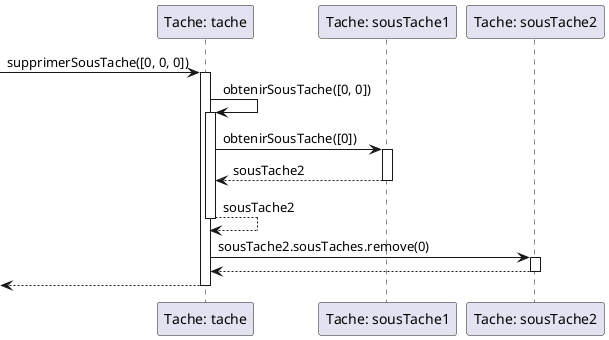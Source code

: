 @startuml
participant "Tache: tache" as T1
participant "Tache: sousTache1" as T2
participant "Tache: sousTache2" as T3

-> T1 : supprimerSousTache([0, 0, 0])
activate T1
T1 -> T1 : obtenirSousTache([0, 0])
activate T1
T1 -> T2 : obtenirSousTache([0])
activate T2
T2 --> T1 : sousTache2
deactivate T2

T1 --> T1 : sousTache2
deactivate T1
T1 -> T3 : sousTache2.sousTaches.remove(0)
activate T3
T3 --> T1
deactivate T3
<-- T1
deactivate T1
@enduml